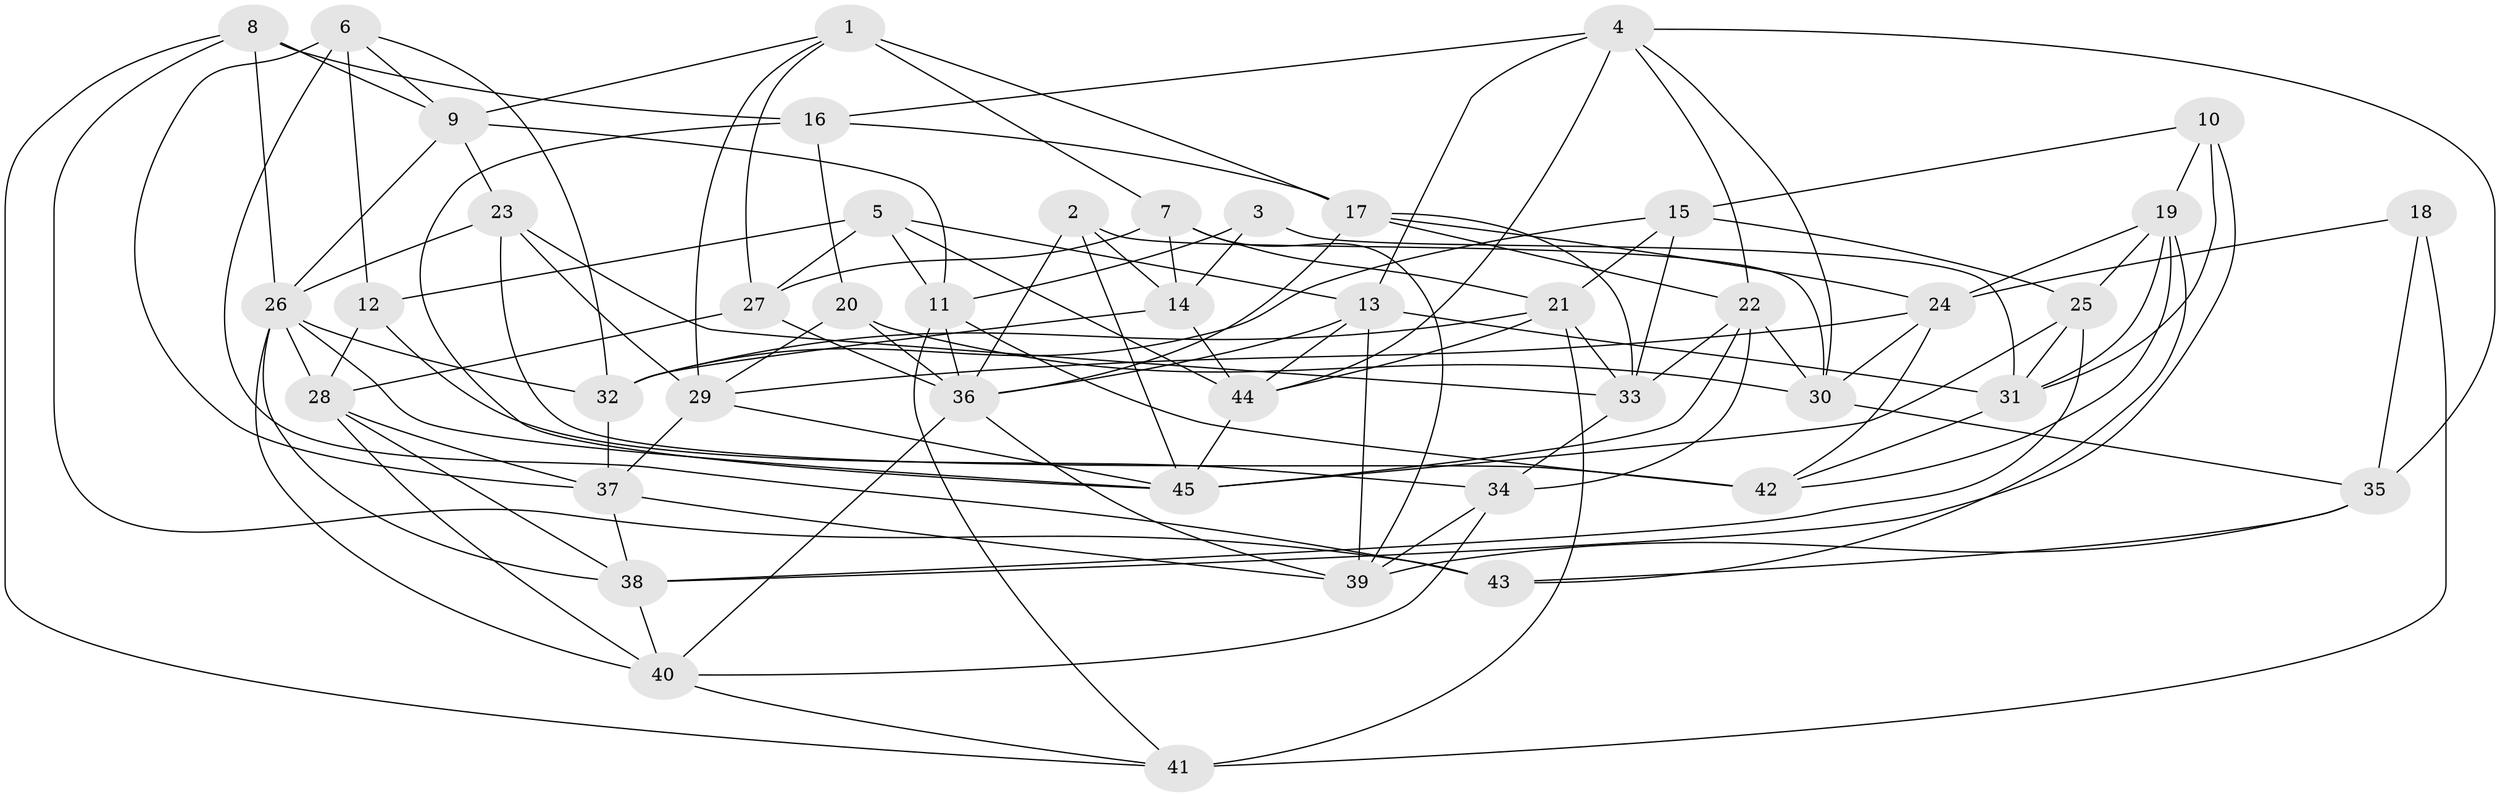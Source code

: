 // original degree distribution, {4: 1.0}
// Generated by graph-tools (version 1.1) at 2025/45/03/06/25 01:45:11]
// undirected, 45 vertices, 122 edges
graph export_dot {
graph [start="1"]
  node [color=gray90,style=filled];
  1;
  2;
  3;
  4;
  5;
  6;
  7;
  8;
  9;
  10;
  11;
  12;
  13;
  14;
  15;
  16;
  17;
  18;
  19;
  20;
  21;
  22;
  23;
  24;
  25;
  26;
  27;
  28;
  29;
  30;
  31;
  32;
  33;
  34;
  35;
  36;
  37;
  38;
  39;
  40;
  41;
  42;
  43;
  44;
  45;
  1 -- 7 [weight=2.0];
  1 -- 9 [weight=1.0];
  1 -- 17 [weight=1.0];
  1 -- 27 [weight=1.0];
  1 -- 29 [weight=1.0];
  2 -- 14 [weight=1.0];
  2 -- 30 [weight=1.0];
  2 -- 36 [weight=1.0];
  2 -- 45 [weight=1.0];
  3 -- 11 [weight=1.0];
  3 -- 14 [weight=2.0];
  3 -- 31 [weight=1.0];
  4 -- 13 [weight=1.0];
  4 -- 16 [weight=1.0];
  4 -- 22 [weight=1.0];
  4 -- 30 [weight=1.0];
  4 -- 35 [weight=1.0];
  4 -- 44 [weight=1.0];
  5 -- 11 [weight=1.0];
  5 -- 12 [weight=1.0];
  5 -- 13 [weight=1.0];
  5 -- 27 [weight=2.0];
  5 -- 44 [weight=1.0];
  6 -- 9 [weight=1.0];
  6 -- 12 [weight=1.0];
  6 -- 32 [weight=1.0];
  6 -- 37 [weight=1.0];
  6 -- 43 [weight=2.0];
  7 -- 14 [weight=1.0];
  7 -- 21 [weight=1.0];
  7 -- 27 [weight=1.0];
  7 -- 39 [weight=1.0];
  8 -- 9 [weight=1.0];
  8 -- 16 [weight=2.0];
  8 -- 26 [weight=1.0];
  8 -- 41 [weight=1.0];
  8 -- 43 [weight=1.0];
  9 -- 11 [weight=1.0];
  9 -- 23 [weight=1.0];
  9 -- 26 [weight=1.0];
  10 -- 15 [weight=1.0];
  10 -- 19 [weight=1.0];
  10 -- 31 [weight=1.0];
  10 -- 38 [weight=1.0];
  11 -- 36 [weight=1.0];
  11 -- 41 [weight=1.0];
  11 -- 42 [weight=1.0];
  12 -- 28 [weight=1.0];
  12 -- 34 [weight=1.0];
  13 -- 31 [weight=1.0];
  13 -- 36 [weight=1.0];
  13 -- 39 [weight=1.0];
  13 -- 44 [weight=1.0];
  14 -- 32 [weight=1.0];
  14 -- 44 [weight=1.0];
  15 -- 21 [weight=1.0];
  15 -- 25 [weight=1.0];
  15 -- 32 [weight=1.0];
  15 -- 33 [weight=2.0];
  16 -- 17 [weight=1.0];
  16 -- 20 [weight=1.0];
  16 -- 45 [weight=1.0];
  17 -- 22 [weight=1.0];
  17 -- 24 [weight=1.0];
  17 -- 33 [weight=1.0];
  17 -- 36 [weight=1.0];
  18 -- 24 [weight=1.0];
  18 -- 35 [weight=1.0];
  18 -- 41 [weight=2.0];
  19 -- 24 [weight=1.0];
  19 -- 25 [weight=1.0];
  19 -- 31 [weight=1.0];
  19 -- 42 [weight=1.0];
  19 -- 43 [weight=1.0];
  20 -- 29 [weight=1.0];
  20 -- 30 [weight=1.0];
  20 -- 36 [weight=1.0];
  21 -- 32 [weight=1.0];
  21 -- 33 [weight=1.0];
  21 -- 41 [weight=1.0];
  21 -- 44 [weight=1.0];
  22 -- 30 [weight=1.0];
  22 -- 33 [weight=1.0];
  22 -- 34 [weight=1.0];
  22 -- 45 [weight=1.0];
  23 -- 26 [weight=1.0];
  23 -- 29 [weight=1.0];
  23 -- 33 [weight=1.0];
  23 -- 42 [weight=2.0];
  24 -- 29 [weight=1.0];
  24 -- 30 [weight=1.0];
  24 -- 42 [weight=1.0];
  25 -- 31 [weight=1.0];
  25 -- 38 [weight=1.0];
  25 -- 45 [weight=2.0];
  26 -- 28 [weight=1.0];
  26 -- 32 [weight=1.0];
  26 -- 38 [weight=1.0];
  26 -- 40 [weight=1.0];
  26 -- 45 [weight=1.0];
  27 -- 28 [weight=1.0];
  27 -- 36 [weight=1.0];
  28 -- 37 [weight=1.0];
  28 -- 38 [weight=1.0];
  28 -- 40 [weight=1.0];
  29 -- 37 [weight=1.0];
  29 -- 45 [weight=1.0];
  30 -- 35 [weight=1.0];
  31 -- 42 [weight=1.0];
  32 -- 37 [weight=1.0];
  33 -- 34 [weight=2.0];
  34 -- 39 [weight=1.0];
  34 -- 40 [weight=1.0];
  35 -- 39 [weight=1.0];
  35 -- 43 [weight=2.0];
  36 -- 39 [weight=1.0];
  36 -- 40 [weight=1.0];
  37 -- 38 [weight=1.0];
  37 -- 39 [weight=1.0];
  38 -- 40 [weight=1.0];
  40 -- 41 [weight=1.0];
  44 -- 45 [weight=1.0];
}
